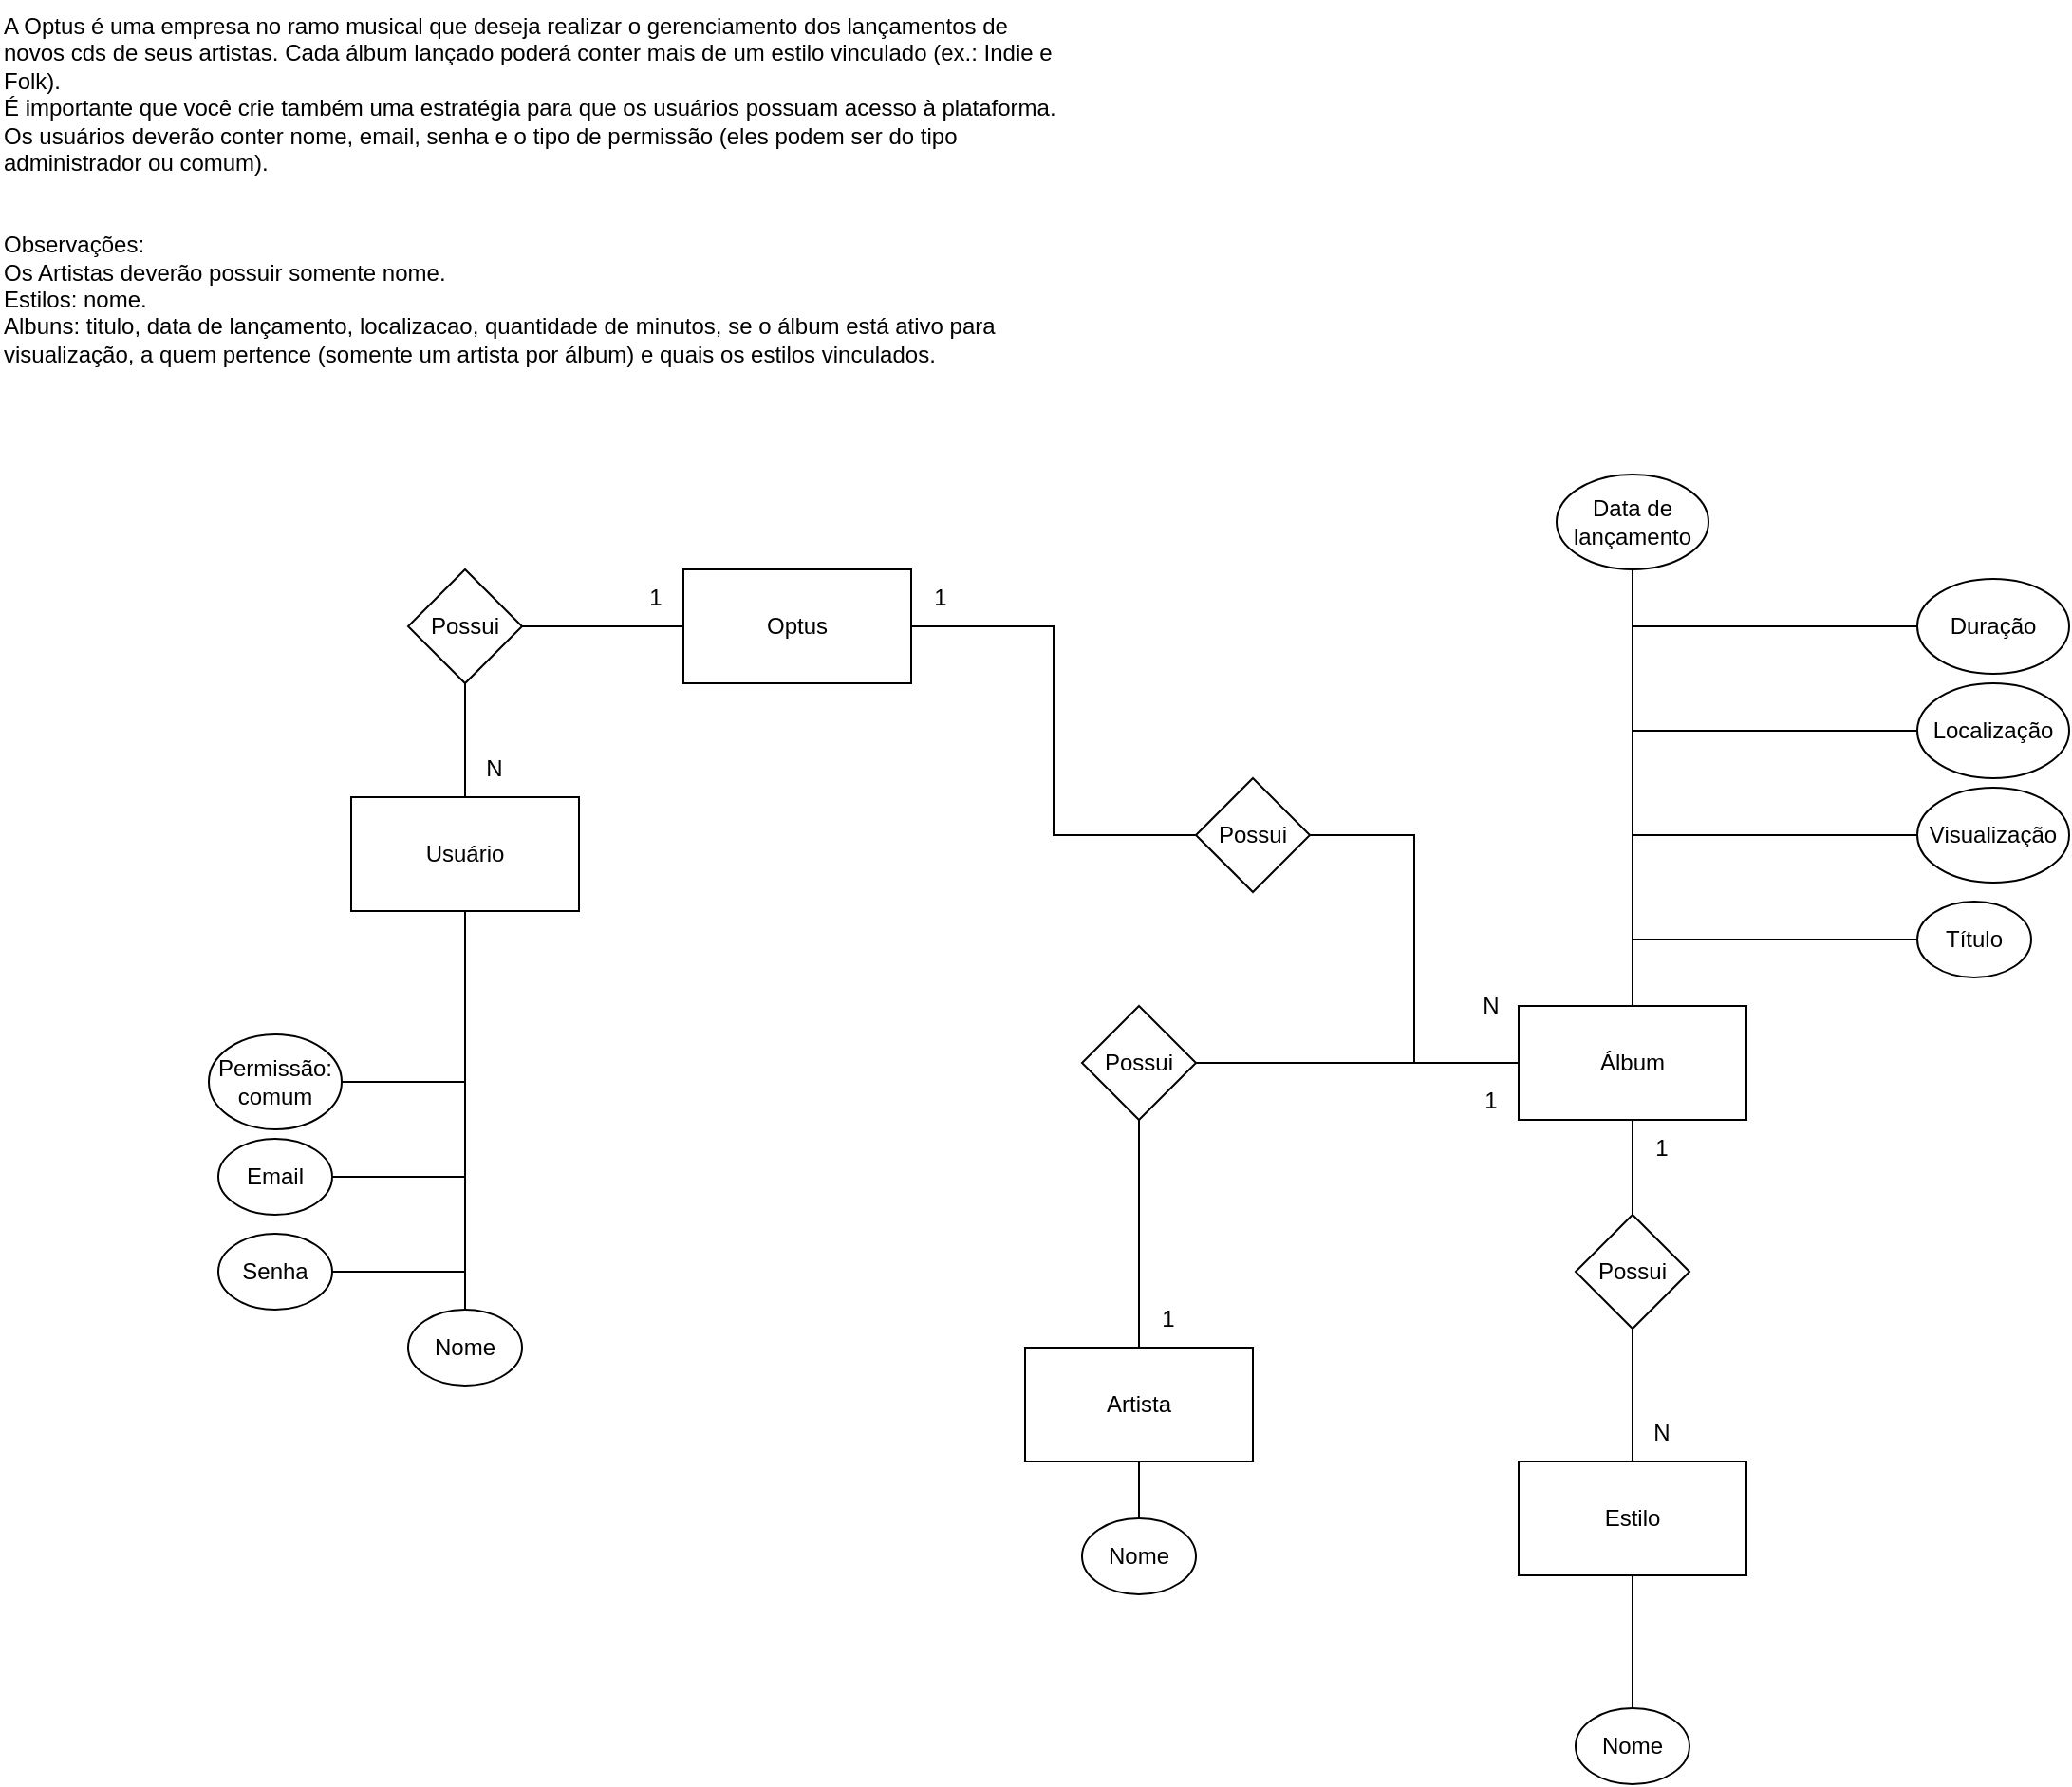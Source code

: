 <mxfile version="21.6.5" type="device">
  <diagram name="Página-1" id="tOVVE7xdU9Jhhgp8bFgQ">
    <mxGraphModel dx="913" dy="463" grid="1" gridSize="10" guides="1" tooltips="1" connect="1" arrows="1" fold="1" page="1" pageScale="1" pageWidth="827" pageHeight="1169" math="0" shadow="0">
      <root>
        <mxCell id="0" />
        <mxCell id="1" parent="0" />
        <mxCell id="SXM_5NA1zc77eKbPRWa6-1" value="A Optus é uma empresa no ramo musical que deseja realizar o gerenciamento dos lançamentos de novos cds de seus artistas. Cada álbum lançado poderá conter mais de um estilo vinculado (ex.: Indie e Folk).&#xa;É importante que você crie também uma estratégia para que os usuários possuam acesso à plataforma.&#xa;Os usuários deverão conter nome, email, senha e o tipo de permissão (eles podem ser do tipo administrador ou comum).&#xa;&#xa;&#xa;Observações:&#xa;Os Artistas deverão possuir somente nome.&#xa;Estilos: nome.&#xa;Albuns: titulo, data de lançamento, localizacao, quantidade de minutos, se o álbum está ativo para visualização, a quem pertence (somente um artista por álbum) e quais os estilos vinculados." style="text;whiteSpace=wrap;" vertex="1" parent="1">
          <mxGeometry x="40" y="40" width="560" height="230" as="geometry" />
        </mxCell>
        <mxCell id="SXM_5NA1zc77eKbPRWa6-7" style="edgeStyle=orthogonalEdgeStyle;rounded=0;orthogonalLoop=1;jettySize=auto;html=1;entryX=0;entryY=0.5;entryDx=0;entryDy=0;endArrow=none;endFill=0;" edge="1" parent="1" source="SXM_5NA1zc77eKbPRWa6-2" target="SXM_5NA1zc77eKbPRWa6-6">
          <mxGeometry relative="1" as="geometry" />
        </mxCell>
        <mxCell id="SXM_5NA1zc77eKbPRWa6-51" style="edgeStyle=orthogonalEdgeStyle;rounded=0;orthogonalLoop=1;jettySize=auto;html=1;entryX=1;entryY=0.5;entryDx=0;entryDy=0;endArrow=none;endFill=0;" edge="1" parent="1" source="SXM_5NA1zc77eKbPRWa6-2" target="SXM_5NA1zc77eKbPRWa6-50">
          <mxGeometry relative="1" as="geometry" />
        </mxCell>
        <mxCell id="SXM_5NA1zc77eKbPRWa6-2" value="&lt;font style=&quot;vertical-align: inherit;&quot;&gt;&lt;font style=&quot;vertical-align: inherit;&quot;&gt;Optus&lt;/font&gt;&lt;/font&gt;" style="rounded=0;whiteSpace=wrap;html=1;" vertex="1" parent="1">
          <mxGeometry x="400" y="340" width="120" height="60" as="geometry" />
        </mxCell>
        <mxCell id="SXM_5NA1zc77eKbPRWa6-3" value="&lt;font style=&quot;vertical-align: inherit;&quot;&gt;&lt;font style=&quot;vertical-align: inherit;&quot;&gt;Álbum&lt;/font&gt;&lt;/font&gt;" style="rounded=0;whiteSpace=wrap;html=1;" vertex="1" parent="1">
          <mxGeometry x="840" y="570" width="120" height="60" as="geometry" />
        </mxCell>
        <mxCell id="SXM_5NA1zc77eKbPRWa6-8" style="edgeStyle=orthogonalEdgeStyle;rounded=0;orthogonalLoop=1;jettySize=auto;html=1;entryX=0;entryY=0.5;entryDx=0;entryDy=0;endArrow=none;endFill=0;" edge="1" parent="1" source="SXM_5NA1zc77eKbPRWa6-6" target="SXM_5NA1zc77eKbPRWa6-3">
          <mxGeometry relative="1" as="geometry" />
        </mxCell>
        <mxCell id="SXM_5NA1zc77eKbPRWa6-6" value="Possui" style="rhombus;whiteSpace=wrap;html=1;" vertex="1" parent="1">
          <mxGeometry x="670" y="450" width="60" height="60" as="geometry" />
        </mxCell>
        <mxCell id="SXM_5NA1zc77eKbPRWa6-52" style="edgeStyle=orthogonalEdgeStyle;rounded=0;orthogonalLoop=1;jettySize=auto;html=1;entryX=0.5;entryY=1;entryDx=0;entryDy=0;endArrow=none;endFill=0;" edge="1" parent="1" source="SXM_5NA1zc77eKbPRWa6-9" target="SXM_5NA1zc77eKbPRWa6-50">
          <mxGeometry relative="1" as="geometry" />
        </mxCell>
        <mxCell id="SXM_5NA1zc77eKbPRWa6-9" value="&lt;font style=&quot;vertical-align: inherit;&quot;&gt;&lt;font style=&quot;vertical-align: inherit;&quot;&gt;Usuário&lt;/font&gt;&lt;/font&gt;" style="rounded=0;whiteSpace=wrap;html=1;" vertex="1" parent="1">
          <mxGeometry x="225" y="460" width="120" height="60" as="geometry" />
        </mxCell>
        <mxCell id="SXM_5NA1zc77eKbPRWa6-15" value="" style="edgeStyle=orthogonalEdgeStyle;rounded=0;orthogonalLoop=1;jettySize=auto;html=1;endArrow=none;endFill=0;" edge="1" parent="1" source="SXM_5NA1zc77eKbPRWa6-10" target="SXM_5NA1zc77eKbPRWa6-9">
          <mxGeometry relative="1" as="geometry" />
        </mxCell>
        <mxCell id="SXM_5NA1zc77eKbPRWa6-10" value="&lt;font style=&quot;vertical-align: inherit;&quot;&gt;&lt;font style=&quot;vertical-align: inherit;&quot;&gt;&lt;font style=&quot;vertical-align: inherit;&quot;&gt;&lt;font style=&quot;vertical-align: inherit;&quot;&gt;Nome&lt;/font&gt;&lt;/font&gt;&lt;/font&gt;&lt;/font&gt;" style="ellipse;whiteSpace=wrap;html=1;" vertex="1" parent="1">
          <mxGeometry x="255" y="730" width="60" height="40" as="geometry" />
        </mxCell>
        <mxCell id="SXM_5NA1zc77eKbPRWa6-16" style="edgeStyle=orthogonalEdgeStyle;rounded=0;orthogonalLoop=1;jettySize=auto;html=1;entryX=0.5;entryY=1;entryDx=0;entryDy=0;endArrow=none;endFill=0;" edge="1" parent="1" source="SXM_5NA1zc77eKbPRWa6-11" target="SXM_5NA1zc77eKbPRWa6-9">
          <mxGeometry relative="1" as="geometry" />
        </mxCell>
        <mxCell id="SXM_5NA1zc77eKbPRWa6-11" value="&lt;font style=&quot;vertical-align: inherit;&quot;&gt;&lt;font style=&quot;vertical-align: inherit;&quot;&gt;&lt;font style=&quot;vertical-align: inherit;&quot;&gt;&lt;font style=&quot;vertical-align: inherit;&quot;&gt;&lt;font style=&quot;vertical-align: inherit;&quot;&gt;&lt;font style=&quot;vertical-align: inherit;&quot;&gt;Email&lt;/font&gt;&lt;/font&gt;&lt;/font&gt;&lt;/font&gt;&lt;/font&gt;&lt;/font&gt;" style="ellipse;whiteSpace=wrap;html=1;" vertex="1" parent="1">
          <mxGeometry x="155" y="640" width="60" height="40" as="geometry" />
        </mxCell>
        <mxCell id="SXM_5NA1zc77eKbPRWa6-17" style="edgeStyle=orthogonalEdgeStyle;rounded=0;orthogonalLoop=1;jettySize=auto;html=1;entryX=0.5;entryY=1;entryDx=0;entryDy=0;endArrow=none;endFill=0;" edge="1" parent="1" source="SXM_5NA1zc77eKbPRWa6-12" target="SXM_5NA1zc77eKbPRWa6-9">
          <mxGeometry relative="1" as="geometry" />
        </mxCell>
        <mxCell id="SXM_5NA1zc77eKbPRWa6-12" value="&lt;font style=&quot;vertical-align: inherit;&quot;&gt;&lt;font style=&quot;vertical-align: inherit;&quot;&gt;&lt;font style=&quot;vertical-align: inherit;&quot;&gt;&lt;font style=&quot;vertical-align: inherit;&quot;&gt;&lt;font style=&quot;vertical-align: inherit;&quot;&gt;&lt;font style=&quot;vertical-align: inherit;&quot;&gt;Senha&lt;/font&gt;&lt;/font&gt;&lt;/font&gt;&lt;/font&gt;&lt;/font&gt;&lt;/font&gt;" style="ellipse;whiteSpace=wrap;html=1;" vertex="1" parent="1">
          <mxGeometry x="155" y="690" width="60" height="40" as="geometry" />
        </mxCell>
        <mxCell id="SXM_5NA1zc77eKbPRWa6-18" style="edgeStyle=orthogonalEdgeStyle;rounded=0;orthogonalLoop=1;jettySize=auto;html=1;entryX=0.5;entryY=1;entryDx=0;entryDy=0;endArrow=none;endFill=0;" edge="1" parent="1" source="SXM_5NA1zc77eKbPRWa6-14" target="SXM_5NA1zc77eKbPRWa6-9">
          <mxGeometry relative="1" as="geometry" />
        </mxCell>
        <mxCell id="SXM_5NA1zc77eKbPRWa6-14" value="&lt;font style=&quot;vertical-align: inherit;&quot;&gt;&lt;font style=&quot;vertical-align: inherit;&quot;&gt;&lt;font style=&quot;vertical-align: inherit;&quot;&gt;&lt;font style=&quot;vertical-align: inherit;&quot;&gt;&lt;font style=&quot;vertical-align: inherit;&quot;&gt;&lt;font style=&quot;vertical-align: inherit;&quot;&gt;&lt;font style=&quot;vertical-align: inherit;&quot;&gt;&lt;font style=&quot;vertical-align: inherit;&quot;&gt;Permissão: comum&lt;/font&gt;&lt;/font&gt;&lt;/font&gt;&lt;/font&gt;&lt;/font&gt;&lt;/font&gt;&lt;/font&gt;&lt;/font&gt;" style="ellipse;whiteSpace=wrap;html=1;" vertex="1" parent="1">
          <mxGeometry x="150" y="585" width="70" height="50" as="geometry" />
        </mxCell>
        <mxCell id="SXM_5NA1zc77eKbPRWa6-40" style="edgeStyle=orthogonalEdgeStyle;rounded=0;orthogonalLoop=1;jettySize=auto;html=1;entryX=0.5;entryY=1;entryDx=0;entryDy=0;endArrow=none;endFill=0;" edge="1" parent="1" source="SXM_5NA1zc77eKbPRWa6-19" target="SXM_5NA1zc77eKbPRWa6-38">
          <mxGeometry relative="1" as="geometry" />
        </mxCell>
        <mxCell id="SXM_5NA1zc77eKbPRWa6-19" value="&lt;font style=&quot;vertical-align: inherit;&quot;&gt;&lt;font style=&quot;vertical-align: inherit;&quot;&gt;&lt;font style=&quot;vertical-align: inherit;&quot;&gt;&lt;font style=&quot;vertical-align: inherit;&quot;&gt;Artista&lt;/font&gt;&lt;/font&gt;&lt;/font&gt;&lt;/font&gt;" style="rounded=0;whiteSpace=wrap;html=1;" vertex="1" parent="1">
          <mxGeometry x="580" y="750" width="120" height="60" as="geometry" />
        </mxCell>
        <mxCell id="SXM_5NA1zc77eKbPRWa6-21" style="edgeStyle=orthogonalEdgeStyle;rounded=0;orthogonalLoop=1;jettySize=auto;html=1;entryX=0.5;entryY=1;entryDx=0;entryDy=0;endArrow=none;endFill=0;" edge="1" parent="1" source="SXM_5NA1zc77eKbPRWa6-20" target="SXM_5NA1zc77eKbPRWa6-19">
          <mxGeometry relative="1" as="geometry" />
        </mxCell>
        <mxCell id="SXM_5NA1zc77eKbPRWa6-20" value="&lt;font style=&quot;vertical-align: inherit;&quot;&gt;&lt;font style=&quot;vertical-align: inherit;&quot;&gt;&lt;font style=&quot;vertical-align: inherit;&quot;&gt;&lt;font style=&quot;vertical-align: inherit;&quot;&gt;Nome&lt;/font&gt;&lt;/font&gt;&lt;/font&gt;&lt;/font&gt;" style="ellipse;whiteSpace=wrap;html=1;" vertex="1" parent="1">
          <mxGeometry x="610" y="840" width="60" height="40" as="geometry" />
        </mxCell>
        <mxCell id="SXM_5NA1zc77eKbPRWa6-22" value="&lt;font style=&quot;vertical-align: inherit;&quot;&gt;&lt;font style=&quot;vertical-align: inherit;&quot;&gt;&lt;font style=&quot;vertical-align: inherit;&quot;&gt;&lt;font style=&quot;vertical-align: inherit;&quot;&gt;Estilo&lt;/font&gt;&lt;/font&gt;&lt;/font&gt;&lt;/font&gt;" style="rounded=0;whiteSpace=wrap;html=1;" vertex="1" parent="1">
          <mxGeometry x="840" y="810" width="120" height="60" as="geometry" />
        </mxCell>
        <mxCell id="SXM_5NA1zc77eKbPRWa6-24" style="edgeStyle=orthogonalEdgeStyle;rounded=0;orthogonalLoop=1;jettySize=auto;html=1;entryX=0.5;entryY=1;entryDx=0;entryDy=0;endArrow=none;endFill=0;" edge="1" parent="1" source="SXM_5NA1zc77eKbPRWa6-23" target="SXM_5NA1zc77eKbPRWa6-22">
          <mxGeometry relative="1" as="geometry" />
        </mxCell>
        <mxCell id="SXM_5NA1zc77eKbPRWa6-23" value="&lt;font style=&quot;vertical-align: inherit;&quot;&gt;&lt;font style=&quot;vertical-align: inherit;&quot;&gt;&lt;font style=&quot;vertical-align: inherit;&quot;&gt;&lt;font style=&quot;vertical-align: inherit;&quot;&gt;Nome&lt;/font&gt;&lt;/font&gt;&lt;/font&gt;&lt;/font&gt;" style="ellipse;whiteSpace=wrap;html=1;" vertex="1" parent="1">
          <mxGeometry x="870" y="940" width="60" height="40" as="geometry" />
        </mxCell>
        <mxCell id="SXM_5NA1zc77eKbPRWa6-33" style="edgeStyle=orthogonalEdgeStyle;rounded=0;orthogonalLoop=1;jettySize=auto;html=1;entryX=0.5;entryY=0;entryDx=0;entryDy=0;endArrow=none;endFill=0;" edge="1" parent="1" source="SXM_5NA1zc77eKbPRWa6-27" target="SXM_5NA1zc77eKbPRWa6-3">
          <mxGeometry relative="1" as="geometry" />
        </mxCell>
        <mxCell id="SXM_5NA1zc77eKbPRWa6-27" value="&lt;font style=&quot;vertical-align: inherit;&quot;&gt;&lt;font style=&quot;vertical-align: inherit;&quot;&gt;&lt;font style=&quot;vertical-align: inherit;&quot;&gt;&lt;font style=&quot;vertical-align: inherit;&quot;&gt;Título&lt;/font&gt;&lt;/font&gt;&lt;/font&gt;&lt;/font&gt;" style="ellipse;whiteSpace=wrap;html=1;" vertex="1" parent="1">
          <mxGeometry x="1050" y="515" width="60" height="40" as="geometry" />
        </mxCell>
        <mxCell id="SXM_5NA1zc77eKbPRWa6-32" style="edgeStyle=orthogonalEdgeStyle;rounded=0;orthogonalLoop=1;jettySize=auto;html=1;entryX=0.5;entryY=0;entryDx=0;entryDy=0;endArrow=none;endFill=0;" edge="1" parent="1" source="SXM_5NA1zc77eKbPRWa6-28" target="SXM_5NA1zc77eKbPRWa6-3">
          <mxGeometry relative="1" as="geometry" />
        </mxCell>
        <mxCell id="SXM_5NA1zc77eKbPRWa6-28" value="&lt;font style=&quot;vertical-align: inherit;&quot;&gt;&lt;font style=&quot;vertical-align: inherit;&quot;&gt;&lt;font style=&quot;vertical-align: inherit;&quot;&gt;&lt;font style=&quot;vertical-align: inherit;&quot;&gt;Data de lançamento&lt;/font&gt;&lt;/font&gt;&lt;/font&gt;&lt;/font&gt;" style="ellipse;whiteSpace=wrap;html=1;" vertex="1" parent="1">
          <mxGeometry x="860" y="290" width="80" height="50" as="geometry" />
        </mxCell>
        <mxCell id="SXM_5NA1zc77eKbPRWa6-34" style="edgeStyle=orthogonalEdgeStyle;rounded=0;orthogonalLoop=1;jettySize=auto;html=1;entryX=0.5;entryY=0;entryDx=0;entryDy=0;endArrow=none;endFill=0;" edge="1" parent="1" source="SXM_5NA1zc77eKbPRWa6-29" target="SXM_5NA1zc77eKbPRWa6-3">
          <mxGeometry relative="1" as="geometry" />
        </mxCell>
        <mxCell id="SXM_5NA1zc77eKbPRWa6-29" value="Localização" style="ellipse;whiteSpace=wrap;html=1;" vertex="1" parent="1">
          <mxGeometry x="1050" y="400" width="80" height="50" as="geometry" />
        </mxCell>
        <mxCell id="SXM_5NA1zc77eKbPRWa6-37" style="edgeStyle=orthogonalEdgeStyle;rounded=0;orthogonalLoop=1;jettySize=auto;html=1;entryX=0.5;entryY=0;entryDx=0;entryDy=0;endArrow=none;endFill=0;" edge="1" parent="1" source="SXM_5NA1zc77eKbPRWa6-30" target="SXM_5NA1zc77eKbPRWa6-3">
          <mxGeometry relative="1" as="geometry" />
        </mxCell>
        <mxCell id="SXM_5NA1zc77eKbPRWa6-30" value="&lt;font style=&quot;vertical-align: inherit;&quot;&gt;&lt;font style=&quot;vertical-align: inherit;&quot;&gt;&lt;font style=&quot;vertical-align: inherit;&quot;&gt;&lt;font style=&quot;vertical-align: inherit;&quot;&gt;Duração&lt;/font&gt;&lt;/font&gt;&lt;/font&gt;&lt;/font&gt;" style="ellipse;whiteSpace=wrap;html=1;" vertex="1" parent="1">
          <mxGeometry x="1050" y="345" width="80" height="50" as="geometry" />
        </mxCell>
        <mxCell id="SXM_5NA1zc77eKbPRWa6-35" style="edgeStyle=orthogonalEdgeStyle;rounded=0;orthogonalLoop=1;jettySize=auto;html=1;entryX=0.5;entryY=0;entryDx=0;entryDy=0;endArrow=none;endFill=0;" edge="1" parent="1" source="SXM_5NA1zc77eKbPRWa6-31" target="SXM_5NA1zc77eKbPRWa6-3">
          <mxGeometry relative="1" as="geometry" />
        </mxCell>
        <mxCell id="SXM_5NA1zc77eKbPRWa6-31" value="&lt;font style=&quot;vertical-align: inherit;&quot;&gt;&lt;font style=&quot;vertical-align: inherit;&quot;&gt;&lt;font style=&quot;vertical-align: inherit;&quot;&gt;&lt;font style=&quot;vertical-align: inherit;&quot;&gt;Visualização&lt;/font&gt;&lt;/font&gt;&lt;/font&gt;&lt;/font&gt;" style="ellipse;whiteSpace=wrap;html=1;" vertex="1" parent="1">
          <mxGeometry x="1050" y="455" width="80" height="50" as="geometry" />
        </mxCell>
        <mxCell id="SXM_5NA1zc77eKbPRWa6-39" style="edgeStyle=orthogonalEdgeStyle;rounded=0;orthogonalLoop=1;jettySize=auto;html=1;entryX=0;entryY=0.5;entryDx=0;entryDy=0;endArrow=none;endFill=0;" edge="1" parent="1" source="SXM_5NA1zc77eKbPRWa6-38" target="SXM_5NA1zc77eKbPRWa6-3">
          <mxGeometry relative="1" as="geometry" />
        </mxCell>
        <mxCell id="SXM_5NA1zc77eKbPRWa6-38" value="Possui" style="rhombus;whiteSpace=wrap;html=1;" vertex="1" parent="1">
          <mxGeometry x="610" y="570" width="60" height="60" as="geometry" />
        </mxCell>
        <mxCell id="SXM_5NA1zc77eKbPRWa6-41" value="1" style="text;html=1;align=center;verticalAlign=middle;resizable=0;points=[];autosize=1;strokeColor=none;fillColor=none;" vertex="1" parent="1">
          <mxGeometry x="370" y="340" width="30" height="30" as="geometry" />
        </mxCell>
        <mxCell id="SXM_5NA1zc77eKbPRWa6-42" value="1" style="text;html=1;align=center;verticalAlign=middle;resizable=0;points=[];autosize=1;strokeColor=none;fillColor=none;" vertex="1" parent="1">
          <mxGeometry x="900" y="630" width="30" height="30" as="geometry" />
        </mxCell>
        <mxCell id="SXM_5NA1zc77eKbPRWa6-47" style="edgeStyle=orthogonalEdgeStyle;rounded=0;orthogonalLoop=1;jettySize=auto;html=1;entryX=0.5;entryY=0;entryDx=0;entryDy=0;endArrow=none;endFill=0;" edge="1" parent="1" source="SXM_5NA1zc77eKbPRWa6-43" target="SXM_5NA1zc77eKbPRWa6-22">
          <mxGeometry relative="1" as="geometry" />
        </mxCell>
        <mxCell id="SXM_5NA1zc77eKbPRWa6-48" style="edgeStyle=orthogonalEdgeStyle;rounded=0;orthogonalLoop=1;jettySize=auto;html=1;entryX=0.5;entryY=1;entryDx=0;entryDy=0;endArrow=none;endFill=0;" edge="1" parent="1" source="SXM_5NA1zc77eKbPRWa6-43" target="SXM_5NA1zc77eKbPRWa6-3">
          <mxGeometry relative="1" as="geometry" />
        </mxCell>
        <mxCell id="SXM_5NA1zc77eKbPRWa6-43" value="Possui" style="rhombus;whiteSpace=wrap;html=1;" vertex="1" parent="1">
          <mxGeometry x="870" y="680" width="60" height="60" as="geometry" />
        </mxCell>
        <mxCell id="SXM_5NA1zc77eKbPRWa6-45" value="N" style="text;html=1;align=center;verticalAlign=middle;resizable=0;points=[];autosize=1;strokeColor=none;fillColor=none;" vertex="1" parent="1">
          <mxGeometry x="900" y="780" width="30" height="30" as="geometry" />
        </mxCell>
        <mxCell id="SXM_5NA1zc77eKbPRWa6-50" value="Possui" style="rhombus;whiteSpace=wrap;html=1;" vertex="1" parent="1">
          <mxGeometry x="255" y="340" width="60" height="60" as="geometry" />
        </mxCell>
        <mxCell id="SXM_5NA1zc77eKbPRWa6-53" value="N" style="text;html=1;align=center;verticalAlign=middle;resizable=0;points=[];autosize=1;strokeColor=none;fillColor=none;" vertex="1" parent="1">
          <mxGeometry x="285" y="430" width="30" height="30" as="geometry" />
        </mxCell>
        <mxCell id="SXM_5NA1zc77eKbPRWa6-54" value="1" style="text;html=1;align=center;verticalAlign=middle;resizable=0;points=[];autosize=1;strokeColor=none;fillColor=none;" vertex="1" parent="1">
          <mxGeometry x="520" y="340" width="30" height="30" as="geometry" />
        </mxCell>
        <mxCell id="SXM_5NA1zc77eKbPRWa6-55" value="N" style="text;html=1;align=center;verticalAlign=middle;resizable=0;points=[];autosize=1;strokeColor=none;fillColor=none;" vertex="1" parent="1">
          <mxGeometry x="810" y="555" width="30" height="30" as="geometry" />
        </mxCell>
        <mxCell id="SXM_5NA1zc77eKbPRWa6-56" value="1" style="text;html=1;align=center;verticalAlign=middle;resizable=0;points=[];autosize=1;strokeColor=none;fillColor=none;" vertex="1" parent="1">
          <mxGeometry x="640" y="720" width="30" height="30" as="geometry" />
        </mxCell>
        <mxCell id="SXM_5NA1zc77eKbPRWa6-58" value="1" style="text;html=1;align=center;verticalAlign=middle;resizable=0;points=[];autosize=1;strokeColor=none;fillColor=none;" vertex="1" parent="1">
          <mxGeometry x="810" y="605" width="30" height="30" as="geometry" />
        </mxCell>
      </root>
    </mxGraphModel>
  </diagram>
</mxfile>
